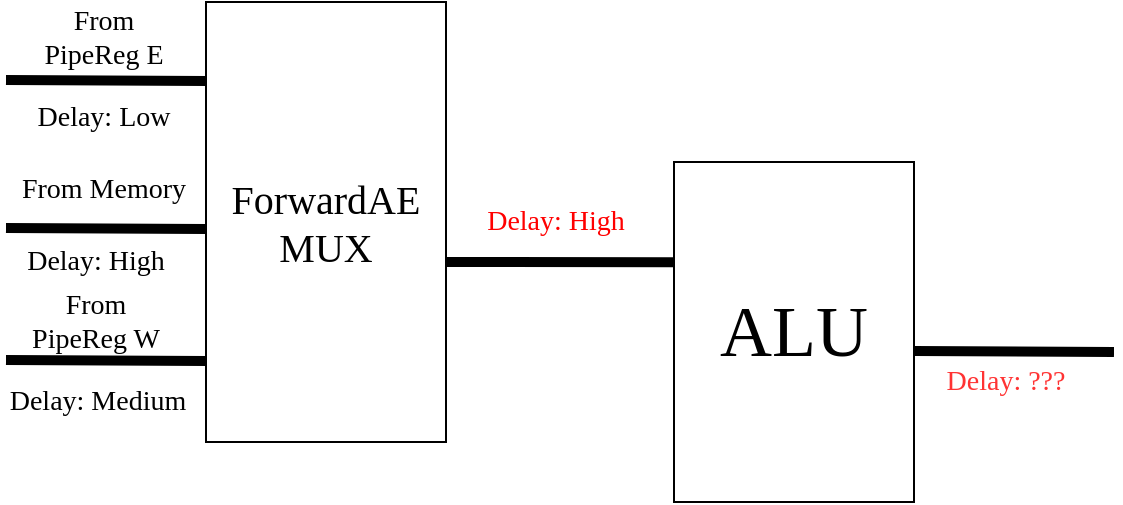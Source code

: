 <mxfile>
    <diagram id="YC54IFQ6m4zRGCP_P3mb" name="Page-1">
        <mxGraphModel dx="621" dy="471" grid="0" gridSize="10" guides="1" tooltips="1" connect="1" arrows="1" fold="1" page="1" pageScale="1" pageWidth="827" pageHeight="1169" math="0" shadow="0">
            <root>
                <mxCell id="0"/>
                <mxCell id="1" parent="0"/>
                <mxCell id="2" value="&lt;font face=&quot;Ubuntu Mono&quot; style=&quot;font-size: 36px&quot;&gt;ALU&lt;/font&gt;" style="rounded=0;whiteSpace=wrap;html=1;" vertex="1" parent="1">
                    <mxGeometry x="354" y="130" width="120" height="170" as="geometry"/>
                </mxCell>
                <mxCell id="3" value="&lt;font style=&quot;font-size: 20px&quot; face=&quot;Ubuntu Mono&quot;&gt;ForwardAE&lt;br&gt;MUX&lt;/font&gt;" style="rounded=0;whiteSpace=wrap;html=1;" vertex="1" parent="1">
                    <mxGeometry x="120" y="50" width="120" height="220" as="geometry"/>
                </mxCell>
                <mxCell id="4" value="" style="endArrow=none;html=1;strokeWidth=5;" edge="1" parent="1">
                    <mxGeometry width="50" height="50" relative="1" as="geometry">
                        <mxPoint x="474" y="224.5" as="sourcePoint"/>
                        <mxPoint x="574" y="225" as="targetPoint"/>
                    </mxGeometry>
                </mxCell>
                <mxCell id="5" value="" style="endArrow=none;html=1;strokeWidth=5;entryX=0;entryY=0.295;entryDx=0;entryDy=0;entryPerimeter=0;" edge="1" parent="1" target="2">
                    <mxGeometry width="50" height="50" relative="1" as="geometry">
                        <mxPoint x="240" y="180" as="sourcePoint"/>
                        <mxPoint x="320" y="180" as="targetPoint"/>
                    </mxGeometry>
                </mxCell>
                <mxCell id="6" value="&lt;font face=&quot;Ubuntu Mono&quot; style=&quot;font-size: 14px&quot; color=&quot;#ff3333&quot;&gt;Delay: ???&lt;/font&gt;" style="text;html=1;strokeColor=none;fillColor=none;align=center;verticalAlign=middle;whiteSpace=wrap;rounded=0;" vertex="1" parent="1">
                    <mxGeometry x="480" y="230" width="80" height="20" as="geometry"/>
                </mxCell>
                <mxCell id="7" value="&lt;font face=&quot;Ubuntu Mono&quot; style=&quot;font-size: 14px&quot;&gt;Delay: High&lt;/font&gt;" style="text;html=1;strokeColor=none;fillColor=none;align=center;verticalAlign=middle;whiteSpace=wrap;rounded=0;fontColor=#FF0000;" vertex="1" parent="1">
                    <mxGeometry x="250" y="150" width="90" height="20" as="geometry"/>
                </mxCell>
                <mxCell id="8" value="" style="endArrow=none;html=1;strokeWidth=5;" edge="1" parent="1">
                    <mxGeometry width="50" height="50" relative="1" as="geometry">
                        <mxPoint x="20" y="89" as="sourcePoint"/>
                        <mxPoint x="120" y="89.5" as="targetPoint"/>
                    </mxGeometry>
                </mxCell>
                <mxCell id="9" value="" style="endArrow=none;html=1;strokeWidth=5;" edge="1" parent="1">
                    <mxGeometry width="50" height="50" relative="1" as="geometry">
                        <mxPoint x="20" y="163" as="sourcePoint"/>
                        <mxPoint x="120" y="163.5" as="targetPoint"/>
                    </mxGeometry>
                </mxCell>
                <mxCell id="10" value="" style="endArrow=none;html=1;strokeWidth=5;" edge="1" parent="1">
                    <mxGeometry width="50" height="50" relative="1" as="geometry">
                        <mxPoint x="20" y="229" as="sourcePoint"/>
                        <mxPoint x="120" y="229.5" as="targetPoint"/>
                    </mxGeometry>
                </mxCell>
                <mxCell id="11" value="&lt;font face=&quot;Ubuntu Mono&quot; style=&quot;font-size: 14px&quot;&gt;Delay: Low&lt;/font&gt;" style="text;html=1;strokeColor=none;fillColor=none;align=center;verticalAlign=middle;whiteSpace=wrap;rounded=0;" vertex="1" parent="1">
                    <mxGeometry x="24" y="98" width="90" height="20" as="geometry"/>
                </mxCell>
                <mxCell id="12" value="&lt;font face=&quot;Ubuntu Mono&quot; style=&quot;font-size: 14px&quot;&gt;From &lt;br&gt;PipeReg E&lt;/font&gt;" style="text;html=1;strokeColor=none;fillColor=none;align=center;verticalAlign=middle;whiteSpace=wrap;rounded=0;" vertex="1" parent="1">
                    <mxGeometry x="24" y="58" width="90" height="20" as="geometry"/>
                </mxCell>
                <mxCell id="13" value="&lt;font face=&quot;Ubuntu Mono&quot; style=&quot;font-size: 14px&quot;&gt;Delay: High&lt;/font&gt;" style="text;html=1;strokeColor=none;fillColor=none;align=center;verticalAlign=middle;whiteSpace=wrap;rounded=0;" vertex="1" parent="1">
                    <mxGeometry x="20" y="170" width="90" height="20" as="geometry"/>
                </mxCell>
                <mxCell id="14" value="&lt;font face=&quot;Ubuntu Mono&quot; style=&quot;font-size: 14px&quot;&gt;From Memory&lt;/font&gt;" style="text;html=1;strokeColor=none;fillColor=none;align=center;verticalAlign=middle;whiteSpace=wrap;rounded=0;" vertex="1" parent="1">
                    <mxGeometry x="24" y="134" width="90" height="20" as="geometry"/>
                </mxCell>
                <mxCell id="15" value="&lt;font face=&quot;Ubuntu Mono&quot; style=&quot;font-size: 14px&quot;&gt;From &lt;br&gt;PipeReg W&lt;/font&gt;" style="text;html=1;strokeColor=none;fillColor=none;align=center;verticalAlign=middle;whiteSpace=wrap;rounded=0;" vertex="1" parent="1">
                    <mxGeometry x="20" y="200" width="90" height="20" as="geometry"/>
                </mxCell>
                <mxCell id="16" value="&lt;font face=&quot;Ubuntu Mono&quot; style=&quot;font-size: 14px&quot;&gt;Delay: Medium&lt;/font&gt;" style="text;html=1;strokeColor=none;fillColor=none;align=center;verticalAlign=middle;whiteSpace=wrap;rounded=0;" vertex="1" parent="1">
                    <mxGeometry x="17" y="240" width="98" height="20" as="geometry"/>
                </mxCell>
            </root>
        </mxGraphModel>
    </diagram>
</mxfile>